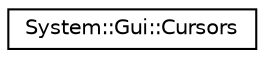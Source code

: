 digraph G
{
  edge [fontname="Helvetica",fontsize="10",labelfontname="Helvetica",labelfontsize="10"];
  node [fontname="Helvetica",fontsize="10",shape=record];
  rankdir="LR";
  Node1 [label="System::Gui::Cursors",height=0.2,width=0.4,color="black", fillcolor="white", style="filled",URL="$class_system_1_1_gui_1_1_cursors.html"];
}
